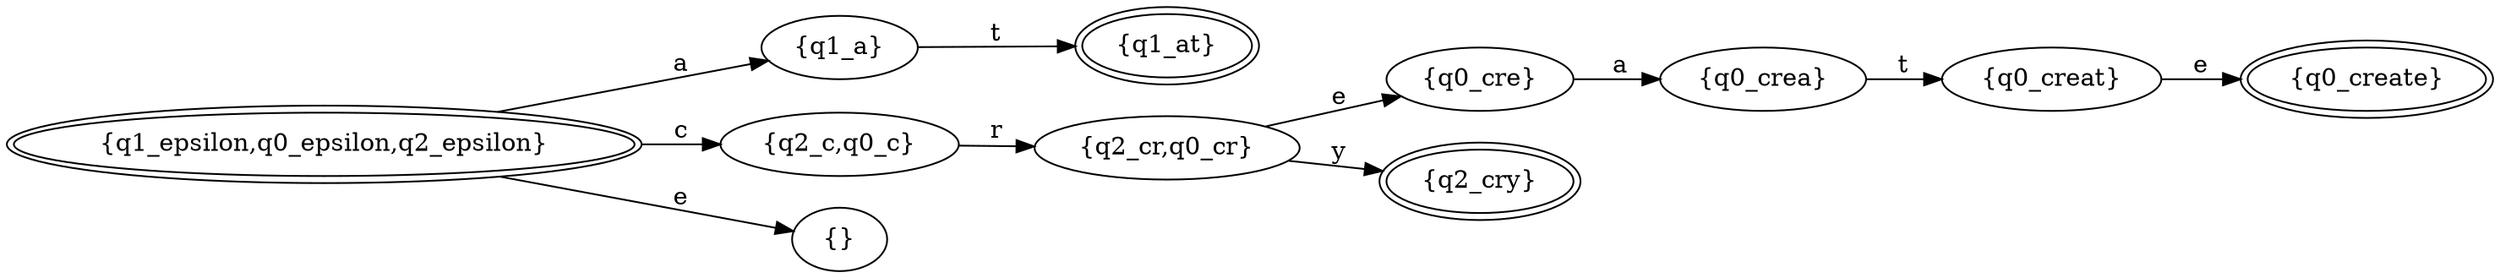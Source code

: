digraph Automaton { 
  rankdir = LR
  0 [label="{q1_epsilon,q0_epsilon,q2_epsilon}",peripheries=2];  1 [label="{q1_a}"];  2 [label="{q2_c,q0_c}"];  3 [label="{}"];  4 [label="{q2_cr,q0_cr}"];  5 [label="{q0_cre}"];  6 [label="{q2_cry}",peripheries=2];  7 [label="{q0_crea}"];  8 [label="{q0_creat}"];  9 [label="{q0_create}",peripheries=2];  10 [label="{q1_at}",peripheries=2];  0 -> 1 [label = "a" ]
  0 -> 2 [label = "c" ]
  0 -> 3 [label = "e" ]
  1 -> 10 [label = "t" ]
  2 -> 4 [label = "r" ]
  4 -> 5 [label = "e" ]
  4 -> 6 [label = "y" ]
  5 -> 7 [label = "a" ]
  7 -> 8 [label = "t" ]
  8 -> 9 [label = "e" ]
}

